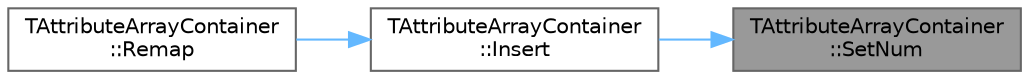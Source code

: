 digraph "TAttributeArrayContainer::SetNum"
{
 // INTERACTIVE_SVG=YES
 // LATEX_PDF_SIZE
  bgcolor="transparent";
  edge [fontname=Helvetica,fontsize=10,labelfontname=Helvetica,labelfontsize=10];
  node [fontname=Helvetica,fontsize=10,shape=box,height=0.2,width=0.4];
  rankdir="RL";
  Node1 [id="Node000001",label="TAttributeArrayContainer\l::SetNum",height=0.2,width=0.4,color="gray40", fillcolor="grey60", style="filled", fontcolor="black",tooltip="Sets the number of elements, each element itself being a subarray of items of type AttributeType."];
  Node1 -> Node2 [id="edge1_Node000001_Node000002",dir="back",color="steelblue1",style="solid",tooltip=" "];
  Node2 [id="Node000002",label="TAttributeArrayContainer\l::Insert",height=0.2,width=0.4,color="grey40", fillcolor="white", style="filled",URL="$de/d02/classTAttributeArrayContainer.html#ad7aa0dd65b50353ea38329248d4d2050",tooltip="Expands the array if necessary so that the passed element index is valid."];
  Node2 -> Node3 [id="edge2_Node000002_Node000003",dir="back",color="steelblue1",style="solid",tooltip=" "];
  Node3 [id="Node000003",label="TAttributeArrayContainer\l::Remap",height=0.2,width=0.4,color="grey40", fillcolor="white", style="filled",URL="$de/d02/classTAttributeArrayContainer.html#ac63f565669015917316dc38ab16eb4a5",tooltip="Remaps elements according to the passed remapping table."];
}
